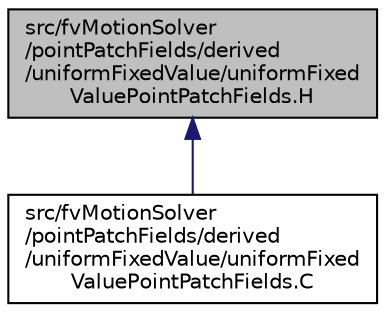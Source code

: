 digraph "src/fvMotionSolver/pointPatchFields/derived/uniformFixedValue/uniformFixedValuePointPatchFields.H"
{
  bgcolor="transparent";
  edge [fontname="Helvetica",fontsize="10",labelfontname="Helvetica",labelfontsize="10"];
  node [fontname="Helvetica",fontsize="10",shape=record];
  Node1 [label="src/fvMotionSolver\l/pointPatchFields/derived\l/uniformFixedValue/uniformFixed\lValuePointPatchFields.H",height=0.2,width=0.4,color="black", fillcolor="grey75", style="filled" fontcolor="black"];
  Node1 -> Node2 [dir="back",color="midnightblue",fontsize="10",style="solid",fontname="Helvetica"];
  Node2 [label="src/fvMotionSolver\l/pointPatchFields/derived\l/uniformFixedValue/uniformFixed\lValuePointPatchFields.C",height=0.2,width=0.4,color="black",URL="$uniformFixedValuePointPatchFields_8C.html"];
}
